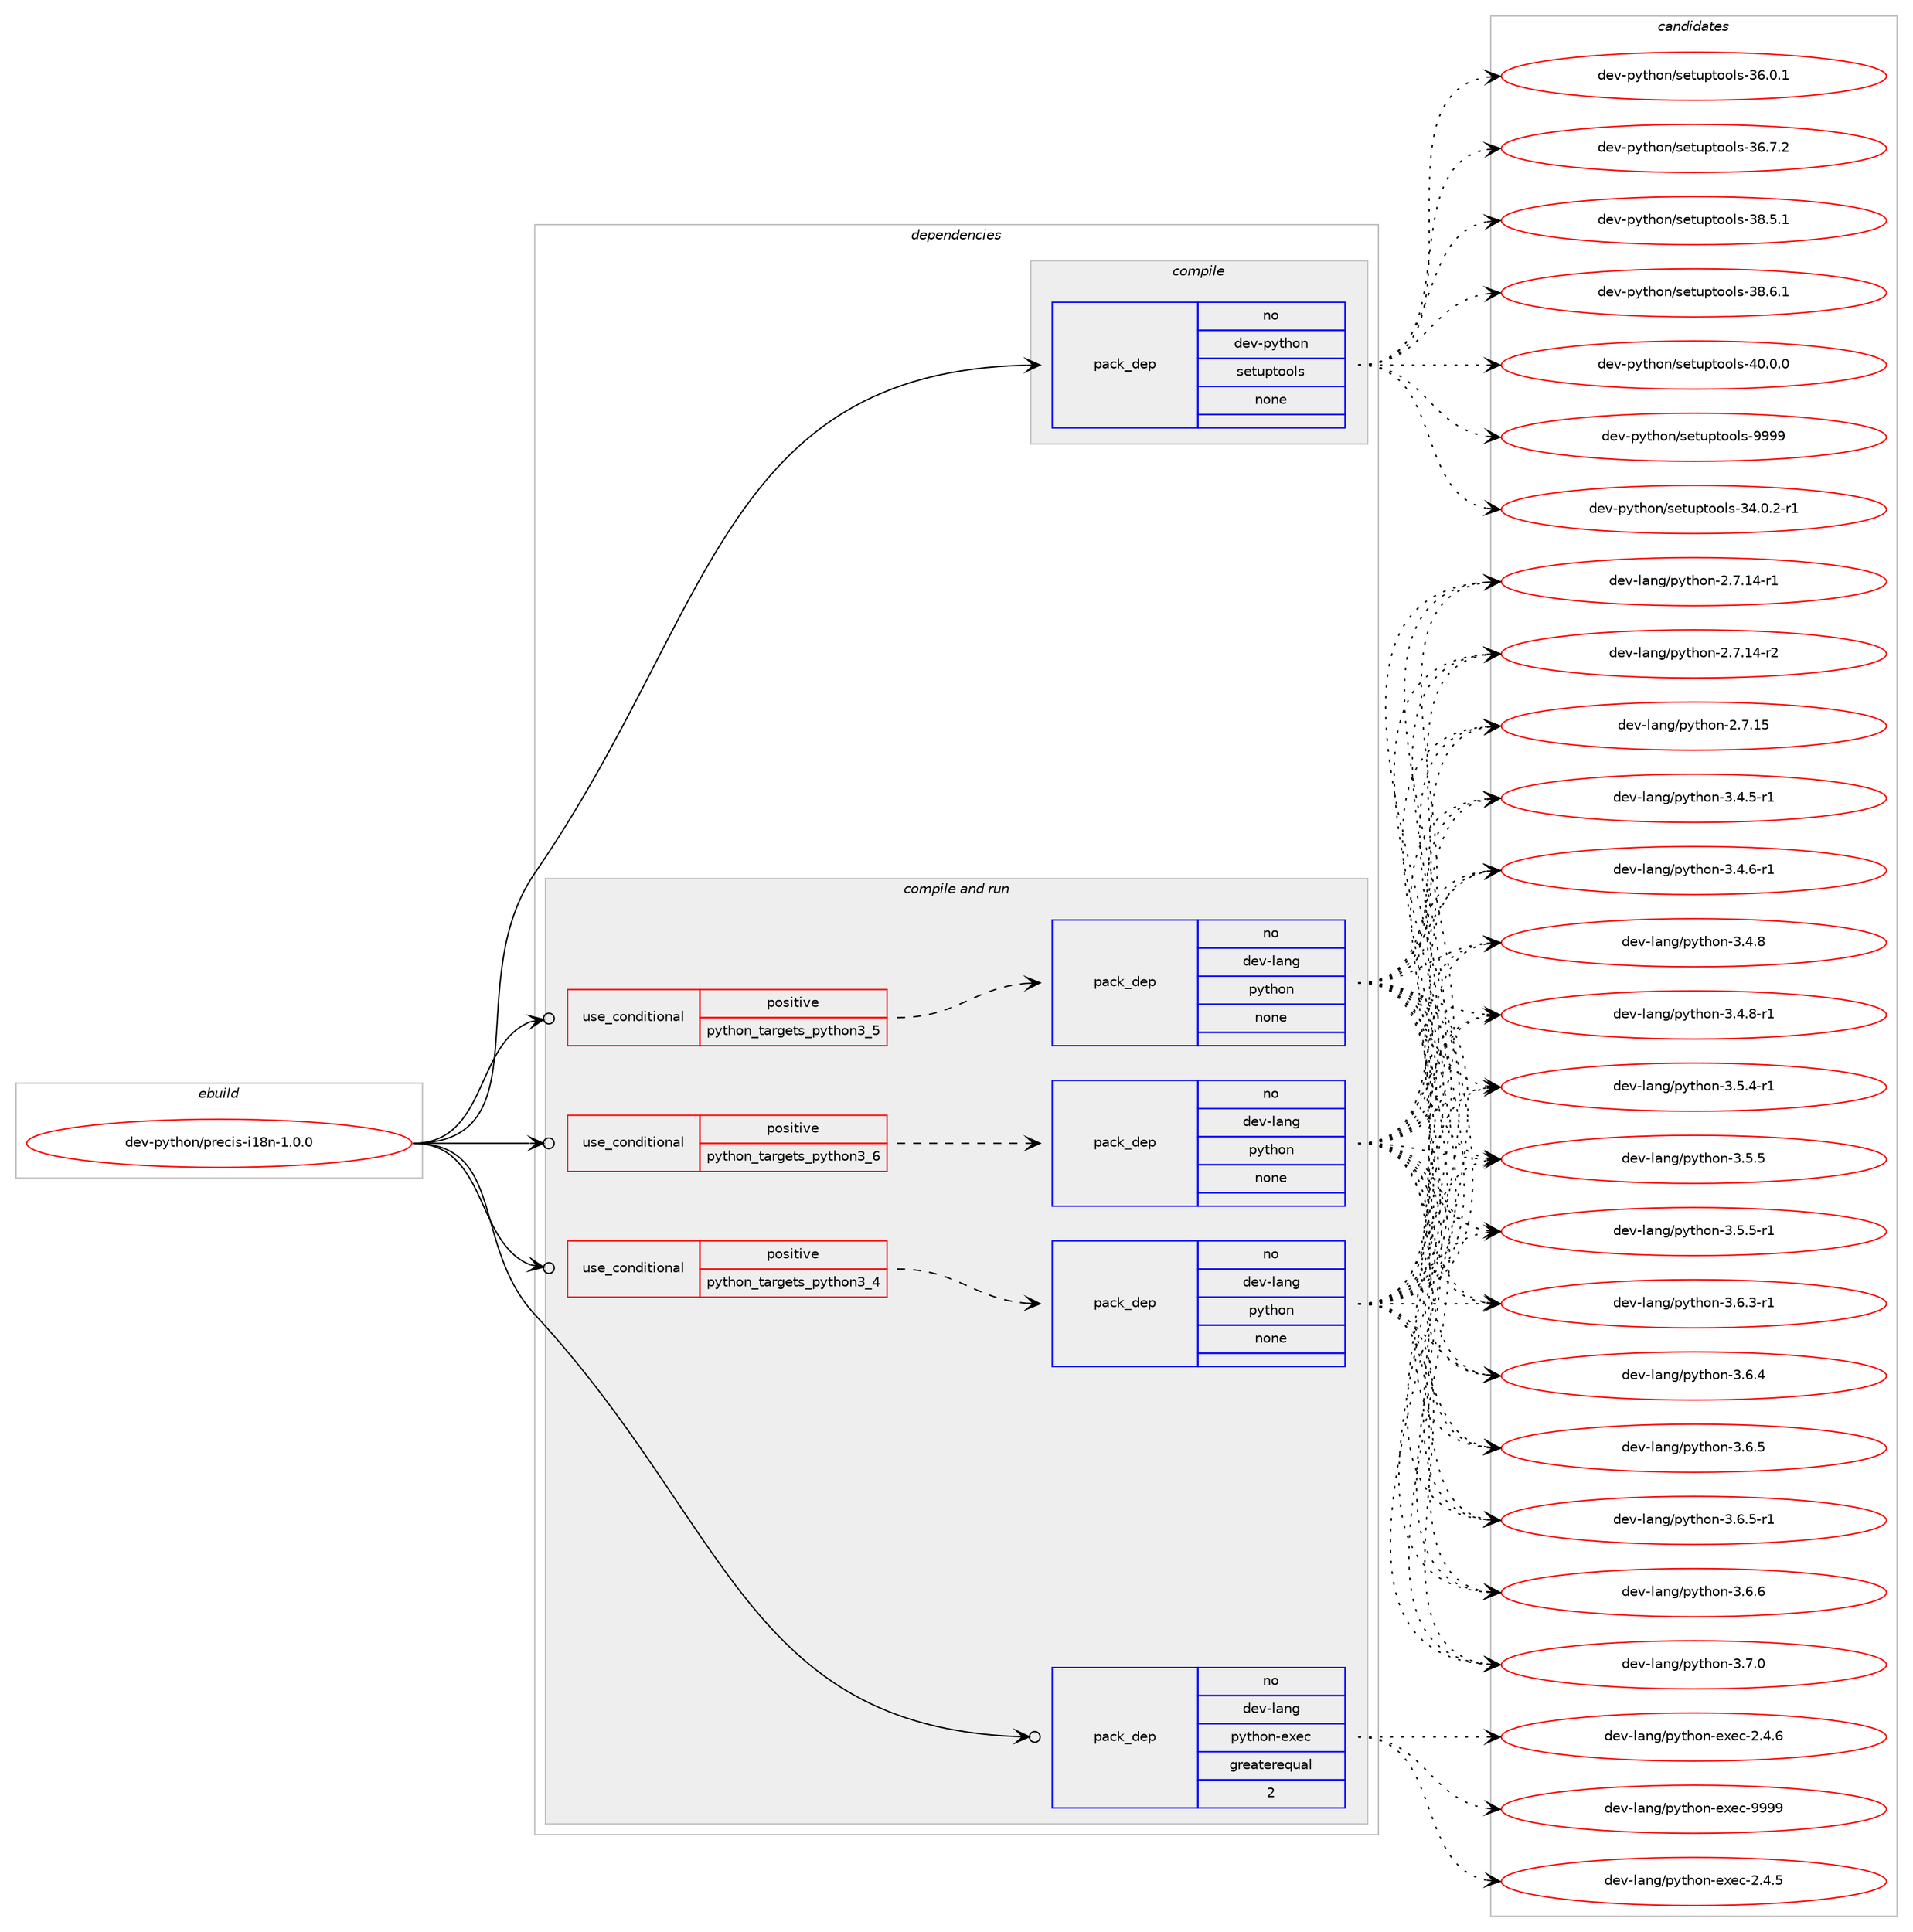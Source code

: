 digraph prolog {

# *************
# Graph options
# *************

newrank=true;
concentrate=true;
compound=true;
graph [rankdir=LR,fontname=Helvetica,fontsize=10,ranksep=1.5];#, ranksep=2.5, nodesep=0.2];
edge  [arrowhead=vee];
node  [fontname=Helvetica,fontsize=10];

# **********
# The ebuild
# **********

subgraph cluster_leftcol {
color=gray;
rank=same;
label=<<i>ebuild</i>>;
id [label="dev-python/precis-i18n-1.0.0", color=red, width=4, href="../dev-python/precis-i18n-1.0.0.svg"];
}

# ****************
# The dependencies
# ****************

subgraph cluster_midcol {
color=gray;
label=<<i>dependencies</i>>;
subgraph cluster_compile {
fillcolor="#eeeeee";
style=filled;
label=<<i>compile</i>>;
subgraph pack4489 {
dependency6454 [label=<<TABLE BORDER="0" CELLBORDER="1" CELLSPACING="0" CELLPADDING="4" WIDTH="220"><TR><TD ROWSPAN="6" CELLPADDING="30">pack_dep</TD></TR><TR><TD WIDTH="110">no</TD></TR><TR><TD>dev-python</TD></TR><TR><TD>setuptools</TD></TR><TR><TD>none</TD></TR><TR><TD></TD></TR></TABLE>>, shape=none, color=blue];
}
id:e -> dependency6454:w [weight=20,style="solid",arrowhead="vee"];
}
subgraph cluster_compileandrun {
fillcolor="#eeeeee";
style=filled;
label=<<i>compile and run</i>>;
subgraph cond1833 {
dependency6455 [label=<<TABLE BORDER="0" CELLBORDER="1" CELLSPACING="0" CELLPADDING="4"><TR><TD ROWSPAN="3" CELLPADDING="10">use_conditional</TD></TR><TR><TD>positive</TD></TR><TR><TD>python_targets_python3_4</TD></TR></TABLE>>, shape=none, color=red];
subgraph pack4490 {
dependency6456 [label=<<TABLE BORDER="0" CELLBORDER="1" CELLSPACING="0" CELLPADDING="4" WIDTH="220"><TR><TD ROWSPAN="6" CELLPADDING="30">pack_dep</TD></TR><TR><TD WIDTH="110">no</TD></TR><TR><TD>dev-lang</TD></TR><TR><TD>python</TD></TR><TR><TD>none</TD></TR><TR><TD></TD></TR></TABLE>>, shape=none, color=blue];
}
dependency6455:e -> dependency6456:w [weight=20,style="dashed",arrowhead="vee"];
}
id:e -> dependency6455:w [weight=20,style="solid",arrowhead="odotvee"];
subgraph cond1834 {
dependency6457 [label=<<TABLE BORDER="0" CELLBORDER="1" CELLSPACING="0" CELLPADDING="4"><TR><TD ROWSPAN="3" CELLPADDING="10">use_conditional</TD></TR><TR><TD>positive</TD></TR><TR><TD>python_targets_python3_5</TD></TR></TABLE>>, shape=none, color=red];
subgraph pack4491 {
dependency6458 [label=<<TABLE BORDER="0" CELLBORDER="1" CELLSPACING="0" CELLPADDING="4" WIDTH="220"><TR><TD ROWSPAN="6" CELLPADDING="30">pack_dep</TD></TR><TR><TD WIDTH="110">no</TD></TR><TR><TD>dev-lang</TD></TR><TR><TD>python</TD></TR><TR><TD>none</TD></TR><TR><TD></TD></TR></TABLE>>, shape=none, color=blue];
}
dependency6457:e -> dependency6458:w [weight=20,style="dashed",arrowhead="vee"];
}
id:e -> dependency6457:w [weight=20,style="solid",arrowhead="odotvee"];
subgraph cond1835 {
dependency6459 [label=<<TABLE BORDER="0" CELLBORDER="1" CELLSPACING="0" CELLPADDING="4"><TR><TD ROWSPAN="3" CELLPADDING="10">use_conditional</TD></TR><TR><TD>positive</TD></TR><TR><TD>python_targets_python3_6</TD></TR></TABLE>>, shape=none, color=red];
subgraph pack4492 {
dependency6460 [label=<<TABLE BORDER="0" CELLBORDER="1" CELLSPACING="0" CELLPADDING="4" WIDTH="220"><TR><TD ROWSPAN="6" CELLPADDING="30">pack_dep</TD></TR><TR><TD WIDTH="110">no</TD></TR><TR><TD>dev-lang</TD></TR><TR><TD>python</TD></TR><TR><TD>none</TD></TR><TR><TD></TD></TR></TABLE>>, shape=none, color=blue];
}
dependency6459:e -> dependency6460:w [weight=20,style="dashed",arrowhead="vee"];
}
id:e -> dependency6459:w [weight=20,style="solid",arrowhead="odotvee"];
subgraph pack4493 {
dependency6461 [label=<<TABLE BORDER="0" CELLBORDER="1" CELLSPACING="0" CELLPADDING="4" WIDTH="220"><TR><TD ROWSPAN="6" CELLPADDING="30">pack_dep</TD></TR><TR><TD WIDTH="110">no</TD></TR><TR><TD>dev-lang</TD></TR><TR><TD>python-exec</TD></TR><TR><TD>greaterequal</TD></TR><TR><TD>2</TD></TR></TABLE>>, shape=none, color=blue];
}
id:e -> dependency6461:w [weight=20,style="solid",arrowhead="odotvee"];
}
subgraph cluster_run {
fillcolor="#eeeeee";
style=filled;
label=<<i>run</i>>;
}
}

# **************
# The candidates
# **************

subgraph cluster_choices {
rank=same;
color=gray;
label=<<i>candidates</i>>;

subgraph choice4489 {
color=black;
nodesep=1;
choice1001011184511212111610411111047115101116117112116111111108115455152464846504511449 [label="dev-python/setuptools-34.0.2-r1", color=red, width=4,href="../dev-python/setuptools-34.0.2-r1.svg"];
choice100101118451121211161041111104711510111611711211611111110811545515446484649 [label="dev-python/setuptools-36.0.1", color=red, width=4,href="../dev-python/setuptools-36.0.1.svg"];
choice100101118451121211161041111104711510111611711211611111110811545515446554650 [label="dev-python/setuptools-36.7.2", color=red, width=4,href="../dev-python/setuptools-36.7.2.svg"];
choice100101118451121211161041111104711510111611711211611111110811545515646534649 [label="dev-python/setuptools-38.5.1", color=red, width=4,href="../dev-python/setuptools-38.5.1.svg"];
choice100101118451121211161041111104711510111611711211611111110811545515646544649 [label="dev-python/setuptools-38.6.1", color=red, width=4,href="../dev-python/setuptools-38.6.1.svg"];
choice100101118451121211161041111104711510111611711211611111110811545524846484648 [label="dev-python/setuptools-40.0.0", color=red, width=4,href="../dev-python/setuptools-40.0.0.svg"];
choice10010111845112121116104111110471151011161171121161111111081154557575757 [label="dev-python/setuptools-9999", color=red, width=4,href="../dev-python/setuptools-9999.svg"];
dependency6454:e -> choice1001011184511212111610411111047115101116117112116111111108115455152464846504511449:w [style=dotted,weight="100"];
dependency6454:e -> choice100101118451121211161041111104711510111611711211611111110811545515446484649:w [style=dotted,weight="100"];
dependency6454:e -> choice100101118451121211161041111104711510111611711211611111110811545515446554650:w [style=dotted,weight="100"];
dependency6454:e -> choice100101118451121211161041111104711510111611711211611111110811545515646534649:w [style=dotted,weight="100"];
dependency6454:e -> choice100101118451121211161041111104711510111611711211611111110811545515646544649:w [style=dotted,weight="100"];
dependency6454:e -> choice100101118451121211161041111104711510111611711211611111110811545524846484648:w [style=dotted,weight="100"];
dependency6454:e -> choice10010111845112121116104111110471151011161171121161111111081154557575757:w [style=dotted,weight="100"];
}
subgraph choice4490 {
color=black;
nodesep=1;
choice100101118451089711010347112121116104111110455046554649524511449 [label="dev-lang/python-2.7.14-r1", color=red, width=4,href="../dev-lang/python-2.7.14-r1.svg"];
choice100101118451089711010347112121116104111110455046554649524511450 [label="dev-lang/python-2.7.14-r2", color=red, width=4,href="../dev-lang/python-2.7.14-r2.svg"];
choice10010111845108971101034711212111610411111045504655464953 [label="dev-lang/python-2.7.15", color=red, width=4,href="../dev-lang/python-2.7.15.svg"];
choice1001011184510897110103471121211161041111104551465246534511449 [label="dev-lang/python-3.4.5-r1", color=red, width=4,href="../dev-lang/python-3.4.5-r1.svg"];
choice1001011184510897110103471121211161041111104551465246544511449 [label="dev-lang/python-3.4.6-r1", color=red, width=4,href="../dev-lang/python-3.4.6-r1.svg"];
choice100101118451089711010347112121116104111110455146524656 [label="dev-lang/python-3.4.8", color=red, width=4,href="../dev-lang/python-3.4.8.svg"];
choice1001011184510897110103471121211161041111104551465246564511449 [label="dev-lang/python-3.4.8-r1", color=red, width=4,href="../dev-lang/python-3.4.8-r1.svg"];
choice1001011184510897110103471121211161041111104551465346524511449 [label="dev-lang/python-3.5.4-r1", color=red, width=4,href="../dev-lang/python-3.5.4-r1.svg"];
choice100101118451089711010347112121116104111110455146534653 [label="dev-lang/python-3.5.5", color=red, width=4,href="../dev-lang/python-3.5.5.svg"];
choice1001011184510897110103471121211161041111104551465346534511449 [label="dev-lang/python-3.5.5-r1", color=red, width=4,href="../dev-lang/python-3.5.5-r1.svg"];
choice1001011184510897110103471121211161041111104551465446514511449 [label="dev-lang/python-3.6.3-r1", color=red, width=4,href="../dev-lang/python-3.6.3-r1.svg"];
choice100101118451089711010347112121116104111110455146544652 [label="dev-lang/python-3.6.4", color=red, width=4,href="../dev-lang/python-3.6.4.svg"];
choice100101118451089711010347112121116104111110455146544653 [label="dev-lang/python-3.6.5", color=red, width=4,href="../dev-lang/python-3.6.5.svg"];
choice1001011184510897110103471121211161041111104551465446534511449 [label="dev-lang/python-3.6.5-r1", color=red, width=4,href="../dev-lang/python-3.6.5-r1.svg"];
choice100101118451089711010347112121116104111110455146544654 [label="dev-lang/python-3.6.6", color=red, width=4,href="../dev-lang/python-3.6.6.svg"];
choice100101118451089711010347112121116104111110455146554648 [label="dev-lang/python-3.7.0", color=red, width=4,href="../dev-lang/python-3.7.0.svg"];
dependency6456:e -> choice100101118451089711010347112121116104111110455046554649524511449:w [style=dotted,weight="100"];
dependency6456:e -> choice100101118451089711010347112121116104111110455046554649524511450:w [style=dotted,weight="100"];
dependency6456:e -> choice10010111845108971101034711212111610411111045504655464953:w [style=dotted,weight="100"];
dependency6456:e -> choice1001011184510897110103471121211161041111104551465246534511449:w [style=dotted,weight="100"];
dependency6456:e -> choice1001011184510897110103471121211161041111104551465246544511449:w [style=dotted,weight="100"];
dependency6456:e -> choice100101118451089711010347112121116104111110455146524656:w [style=dotted,weight="100"];
dependency6456:e -> choice1001011184510897110103471121211161041111104551465246564511449:w [style=dotted,weight="100"];
dependency6456:e -> choice1001011184510897110103471121211161041111104551465346524511449:w [style=dotted,weight="100"];
dependency6456:e -> choice100101118451089711010347112121116104111110455146534653:w [style=dotted,weight="100"];
dependency6456:e -> choice1001011184510897110103471121211161041111104551465346534511449:w [style=dotted,weight="100"];
dependency6456:e -> choice1001011184510897110103471121211161041111104551465446514511449:w [style=dotted,weight="100"];
dependency6456:e -> choice100101118451089711010347112121116104111110455146544652:w [style=dotted,weight="100"];
dependency6456:e -> choice100101118451089711010347112121116104111110455146544653:w [style=dotted,weight="100"];
dependency6456:e -> choice1001011184510897110103471121211161041111104551465446534511449:w [style=dotted,weight="100"];
dependency6456:e -> choice100101118451089711010347112121116104111110455146544654:w [style=dotted,weight="100"];
dependency6456:e -> choice100101118451089711010347112121116104111110455146554648:w [style=dotted,weight="100"];
}
subgraph choice4491 {
color=black;
nodesep=1;
choice100101118451089711010347112121116104111110455046554649524511449 [label="dev-lang/python-2.7.14-r1", color=red, width=4,href="../dev-lang/python-2.7.14-r1.svg"];
choice100101118451089711010347112121116104111110455046554649524511450 [label="dev-lang/python-2.7.14-r2", color=red, width=4,href="../dev-lang/python-2.7.14-r2.svg"];
choice10010111845108971101034711212111610411111045504655464953 [label="dev-lang/python-2.7.15", color=red, width=4,href="../dev-lang/python-2.7.15.svg"];
choice1001011184510897110103471121211161041111104551465246534511449 [label="dev-lang/python-3.4.5-r1", color=red, width=4,href="../dev-lang/python-3.4.5-r1.svg"];
choice1001011184510897110103471121211161041111104551465246544511449 [label="dev-lang/python-3.4.6-r1", color=red, width=4,href="../dev-lang/python-3.4.6-r1.svg"];
choice100101118451089711010347112121116104111110455146524656 [label="dev-lang/python-3.4.8", color=red, width=4,href="../dev-lang/python-3.4.8.svg"];
choice1001011184510897110103471121211161041111104551465246564511449 [label="dev-lang/python-3.4.8-r1", color=red, width=4,href="../dev-lang/python-3.4.8-r1.svg"];
choice1001011184510897110103471121211161041111104551465346524511449 [label="dev-lang/python-3.5.4-r1", color=red, width=4,href="../dev-lang/python-3.5.4-r1.svg"];
choice100101118451089711010347112121116104111110455146534653 [label="dev-lang/python-3.5.5", color=red, width=4,href="../dev-lang/python-3.5.5.svg"];
choice1001011184510897110103471121211161041111104551465346534511449 [label="dev-lang/python-3.5.5-r1", color=red, width=4,href="../dev-lang/python-3.5.5-r1.svg"];
choice1001011184510897110103471121211161041111104551465446514511449 [label="dev-lang/python-3.6.3-r1", color=red, width=4,href="../dev-lang/python-3.6.3-r1.svg"];
choice100101118451089711010347112121116104111110455146544652 [label="dev-lang/python-3.6.4", color=red, width=4,href="../dev-lang/python-3.6.4.svg"];
choice100101118451089711010347112121116104111110455146544653 [label="dev-lang/python-3.6.5", color=red, width=4,href="../dev-lang/python-3.6.5.svg"];
choice1001011184510897110103471121211161041111104551465446534511449 [label="dev-lang/python-3.6.5-r1", color=red, width=4,href="../dev-lang/python-3.6.5-r1.svg"];
choice100101118451089711010347112121116104111110455146544654 [label="dev-lang/python-3.6.6", color=red, width=4,href="../dev-lang/python-3.6.6.svg"];
choice100101118451089711010347112121116104111110455146554648 [label="dev-lang/python-3.7.0", color=red, width=4,href="../dev-lang/python-3.7.0.svg"];
dependency6458:e -> choice100101118451089711010347112121116104111110455046554649524511449:w [style=dotted,weight="100"];
dependency6458:e -> choice100101118451089711010347112121116104111110455046554649524511450:w [style=dotted,weight="100"];
dependency6458:e -> choice10010111845108971101034711212111610411111045504655464953:w [style=dotted,weight="100"];
dependency6458:e -> choice1001011184510897110103471121211161041111104551465246534511449:w [style=dotted,weight="100"];
dependency6458:e -> choice1001011184510897110103471121211161041111104551465246544511449:w [style=dotted,weight="100"];
dependency6458:e -> choice100101118451089711010347112121116104111110455146524656:w [style=dotted,weight="100"];
dependency6458:e -> choice1001011184510897110103471121211161041111104551465246564511449:w [style=dotted,weight="100"];
dependency6458:e -> choice1001011184510897110103471121211161041111104551465346524511449:w [style=dotted,weight="100"];
dependency6458:e -> choice100101118451089711010347112121116104111110455146534653:w [style=dotted,weight="100"];
dependency6458:e -> choice1001011184510897110103471121211161041111104551465346534511449:w [style=dotted,weight="100"];
dependency6458:e -> choice1001011184510897110103471121211161041111104551465446514511449:w [style=dotted,weight="100"];
dependency6458:e -> choice100101118451089711010347112121116104111110455146544652:w [style=dotted,weight="100"];
dependency6458:e -> choice100101118451089711010347112121116104111110455146544653:w [style=dotted,weight="100"];
dependency6458:e -> choice1001011184510897110103471121211161041111104551465446534511449:w [style=dotted,weight="100"];
dependency6458:e -> choice100101118451089711010347112121116104111110455146544654:w [style=dotted,weight="100"];
dependency6458:e -> choice100101118451089711010347112121116104111110455146554648:w [style=dotted,weight="100"];
}
subgraph choice4492 {
color=black;
nodesep=1;
choice100101118451089711010347112121116104111110455046554649524511449 [label="dev-lang/python-2.7.14-r1", color=red, width=4,href="../dev-lang/python-2.7.14-r1.svg"];
choice100101118451089711010347112121116104111110455046554649524511450 [label="dev-lang/python-2.7.14-r2", color=red, width=4,href="../dev-lang/python-2.7.14-r2.svg"];
choice10010111845108971101034711212111610411111045504655464953 [label="dev-lang/python-2.7.15", color=red, width=4,href="../dev-lang/python-2.7.15.svg"];
choice1001011184510897110103471121211161041111104551465246534511449 [label="dev-lang/python-3.4.5-r1", color=red, width=4,href="../dev-lang/python-3.4.5-r1.svg"];
choice1001011184510897110103471121211161041111104551465246544511449 [label="dev-lang/python-3.4.6-r1", color=red, width=4,href="../dev-lang/python-3.4.6-r1.svg"];
choice100101118451089711010347112121116104111110455146524656 [label="dev-lang/python-3.4.8", color=red, width=4,href="../dev-lang/python-3.4.8.svg"];
choice1001011184510897110103471121211161041111104551465246564511449 [label="dev-lang/python-3.4.8-r1", color=red, width=4,href="../dev-lang/python-3.4.8-r1.svg"];
choice1001011184510897110103471121211161041111104551465346524511449 [label="dev-lang/python-3.5.4-r1", color=red, width=4,href="../dev-lang/python-3.5.4-r1.svg"];
choice100101118451089711010347112121116104111110455146534653 [label="dev-lang/python-3.5.5", color=red, width=4,href="../dev-lang/python-3.5.5.svg"];
choice1001011184510897110103471121211161041111104551465346534511449 [label="dev-lang/python-3.5.5-r1", color=red, width=4,href="../dev-lang/python-3.5.5-r1.svg"];
choice1001011184510897110103471121211161041111104551465446514511449 [label="dev-lang/python-3.6.3-r1", color=red, width=4,href="../dev-lang/python-3.6.3-r1.svg"];
choice100101118451089711010347112121116104111110455146544652 [label="dev-lang/python-3.6.4", color=red, width=4,href="../dev-lang/python-3.6.4.svg"];
choice100101118451089711010347112121116104111110455146544653 [label="dev-lang/python-3.6.5", color=red, width=4,href="../dev-lang/python-3.6.5.svg"];
choice1001011184510897110103471121211161041111104551465446534511449 [label="dev-lang/python-3.6.5-r1", color=red, width=4,href="../dev-lang/python-3.6.5-r1.svg"];
choice100101118451089711010347112121116104111110455146544654 [label="dev-lang/python-3.6.6", color=red, width=4,href="../dev-lang/python-3.6.6.svg"];
choice100101118451089711010347112121116104111110455146554648 [label="dev-lang/python-3.7.0", color=red, width=4,href="../dev-lang/python-3.7.0.svg"];
dependency6460:e -> choice100101118451089711010347112121116104111110455046554649524511449:w [style=dotted,weight="100"];
dependency6460:e -> choice100101118451089711010347112121116104111110455046554649524511450:w [style=dotted,weight="100"];
dependency6460:e -> choice10010111845108971101034711212111610411111045504655464953:w [style=dotted,weight="100"];
dependency6460:e -> choice1001011184510897110103471121211161041111104551465246534511449:w [style=dotted,weight="100"];
dependency6460:e -> choice1001011184510897110103471121211161041111104551465246544511449:w [style=dotted,weight="100"];
dependency6460:e -> choice100101118451089711010347112121116104111110455146524656:w [style=dotted,weight="100"];
dependency6460:e -> choice1001011184510897110103471121211161041111104551465246564511449:w [style=dotted,weight="100"];
dependency6460:e -> choice1001011184510897110103471121211161041111104551465346524511449:w [style=dotted,weight="100"];
dependency6460:e -> choice100101118451089711010347112121116104111110455146534653:w [style=dotted,weight="100"];
dependency6460:e -> choice1001011184510897110103471121211161041111104551465346534511449:w [style=dotted,weight="100"];
dependency6460:e -> choice1001011184510897110103471121211161041111104551465446514511449:w [style=dotted,weight="100"];
dependency6460:e -> choice100101118451089711010347112121116104111110455146544652:w [style=dotted,weight="100"];
dependency6460:e -> choice100101118451089711010347112121116104111110455146544653:w [style=dotted,weight="100"];
dependency6460:e -> choice1001011184510897110103471121211161041111104551465446534511449:w [style=dotted,weight="100"];
dependency6460:e -> choice100101118451089711010347112121116104111110455146544654:w [style=dotted,weight="100"];
dependency6460:e -> choice100101118451089711010347112121116104111110455146554648:w [style=dotted,weight="100"];
}
subgraph choice4493 {
color=black;
nodesep=1;
choice1001011184510897110103471121211161041111104510112010199455046524653 [label="dev-lang/python-exec-2.4.5", color=red, width=4,href="../dev-lang/python-exec-2.4.5.svg"];
choice1001011184510897110103471121211161041111104510112010199455046524654 [label="dev-lang/python-exec-2.4.6", color=red, width=4,href="../dev-lang/python-exec-2.4.6.svg"];
choice10010111845108971101034711212111610411111045101120101994557575757 [label="dev-lang/python-exec-9999", color=red, width=4,href="../dev-lang/python-exec-9999.svg"];
dependency6461:e -> choice1001011184510897110103471121211161041111104510112010199455046524653:w [style=dotted,weight="100"];
dependency6461:e -> choice1001011184510897110103471121211161041111104510112010199455046524654:w [style=dotted,weight="100"];
dependency6461:e -> choice10010111845108971101034711212111610411111045101120101994557575757:w [style=dotted,weight="100"];
}
}

}
